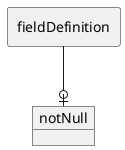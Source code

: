 @startuml
allowmixing
skinparam linetype ortho

rectangle "fieldDefinition" as p1
object "notNull" as e
p1 --o| e
@enduml